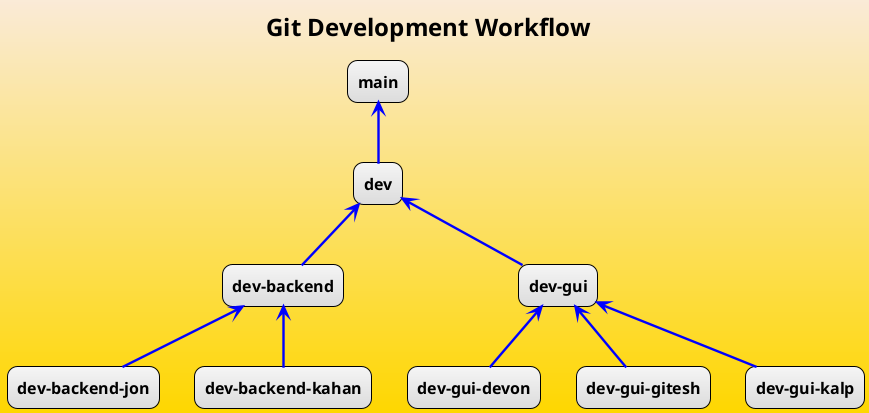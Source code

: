 @startuml

allowmixing

skinparam backgroundcolor AntiqueWhite-Gold

<style>


Title {
  FontStyle bold
  FontSize 24
  BackgroundColor none
}

rectangle {
	fontsize 16
	fontcolor black
    backgroundcolor whitesmoke-gainsboro
    linecolor black
    linethickness 1.0
    roundcorner 20

}

arrow {
linecolor blue
linethickness 2.4
fontstyle bold
}


</style>

top to bottom direction

Title "Git Development Workflow"

rectangle "main"

rectangle "dev"

rectangle "dev-backend"
rectangle "dev-backend-jon"
rectangle "dev-backend-kahan"

rectangle "dev-gui"
rectangle "dev-gui-devon"
rectangle "dev-gui-gitesh"
rectangle "dev-gui-kalp"

"main"				<--		"dev"
"dev"				<--		"dev-gui"
"dev"				<--		"dev-backend"
"dev-backend"		<--		"dev-backend-jon"
"dev-backend"		<--		"dev-backend-kahan"
"dev-gui"			<--		"dev-gui-devon"
"dev-gui"			<--		"dev-gui-gitesh"
"dev-gui"			<--		"dev-gui-kalp"

@enduml

